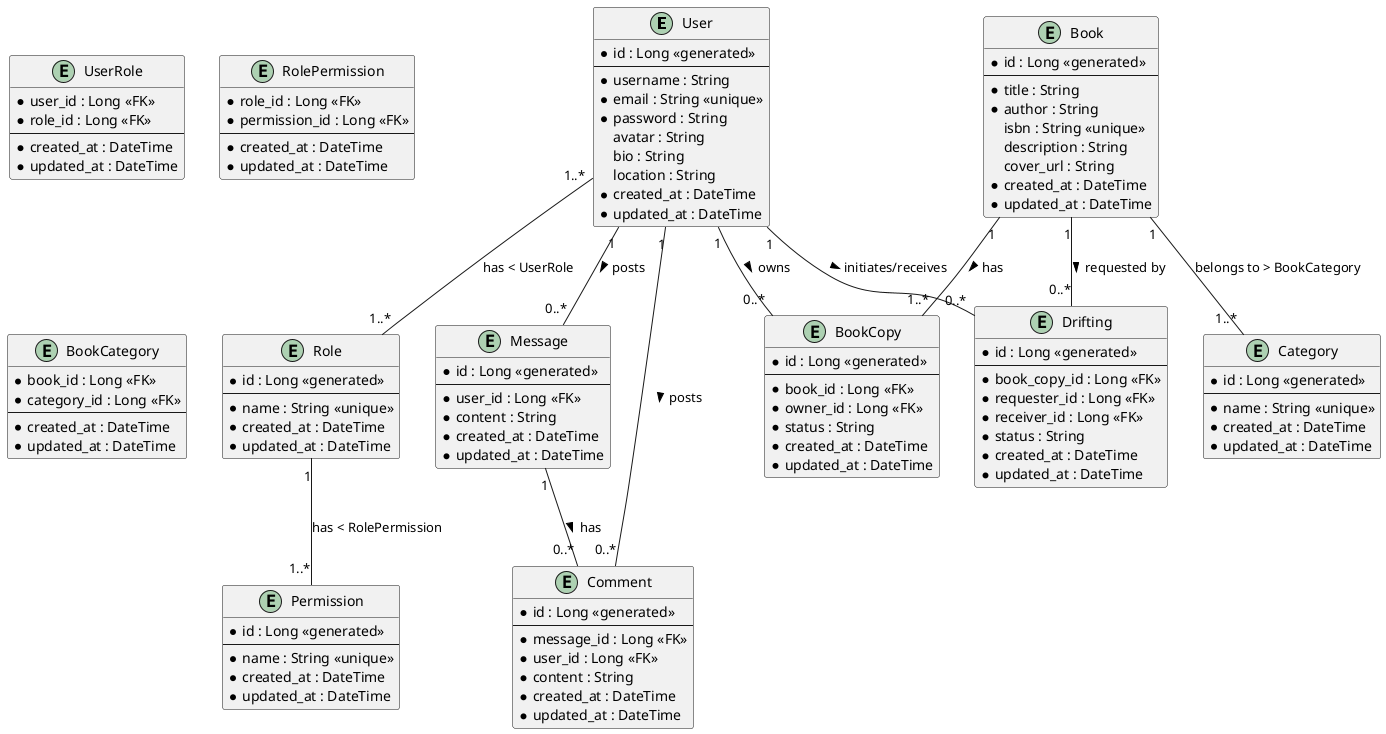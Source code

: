 @startuml
entity User {
    *id : Long <<generated>>
    --
    *username : String
    *email : String <<unique>>
    *password : String
    avatar : String
    bio : String
    location : String
    *created_at : DateTime
    *updated_at : DateTime
}

entity Role {
    *id : Long <<generated>>
    --
    *name : String <<unique>>
    *created_at : DateTime
    *updated_at : DateTime
}

entity Permission {
    *id : Long <<generated>>
    --
    *name : String <<unique>>
    *created_at : DateTime
    *updated_at : DateTime
}

entity Book {
    *id : Long <<generated>>
    --
    *title : String
    *author : String
    isbn : String <<unique>>
    description : String
    cover_url : String
    *created_at : DateTime
    *updated_at : DateTime
}

entity Category {
    *id : Long <<generated>>
    --
    *name : String <<unique>>
    *created_at : DateTime
    *updated_at : DateTime
}

entity BookCopy {
    *id : Long <<generated>>
    --
    *book_id : Long <<FK>>
    *owner_id : Long <<FK>>
    *status : String
    *created_at : DateTime
    *updated_at : DateTime
}

entity Drifting {
    *id : Long <<generated>>
    --
    *book_copy_id : Long <<FK>>
    *requester_id : Long <<FK>>
    *receiver_id : Long <<FK>>
    *status : String
    *created_at : DateTime
    *updated_at : DateTime
}

entity Message {
    *id : Long <<generated>>
    --
    *user_id : Long <<FK>>
    *content : String
    *created_at : DateTime
    *updated_at : DateTime
}

entity Comment {
    *id : Long <<generated>>
    --
    *message_id : Long <<FK>>
    *user_id : Long <<FK>>
    *content : String
    *created_at : DateTime
    *updated_at : DateTime
}

entity UserRole {
    *user_id : Long <<FK>>
    *role_id : Long <<FK>>
    --
    *created_at : DateTime
    *updated_at : DateTime
}

entity RolePermission {
    *role_id : Long <<FK>>
    *permission_id : Long <<FK>>
    --
    *created_at : DateTime
    *updated_at : DateTime
}

entity BookCategory {
    *book_id : Long <<FK>>
    *category_id : Long <<FK>>
    --
    *created_at : DateTime
    *updated_at : DateTime
}

User "1" -- "0..*" Message : posts >
User "1" -- "0..*" Comment : posts >
User "1" -- "0..*" BookCopy : owns >
User "1" -- "0..*" Drifting : initiates/receives >
User "1..*" -- "1..*" Role : has < UserRole

Role "1" -- "1..*" Permission : has < RolePermission

Book "1" -- "1..*" Category : belongs to > BookCategory
Book "1" -- "1..*" BookCopy : has >
Book "1" -- "0..*" Drifting : requested by >

Message "1" -- "0..*" Comment : has >
@enduml